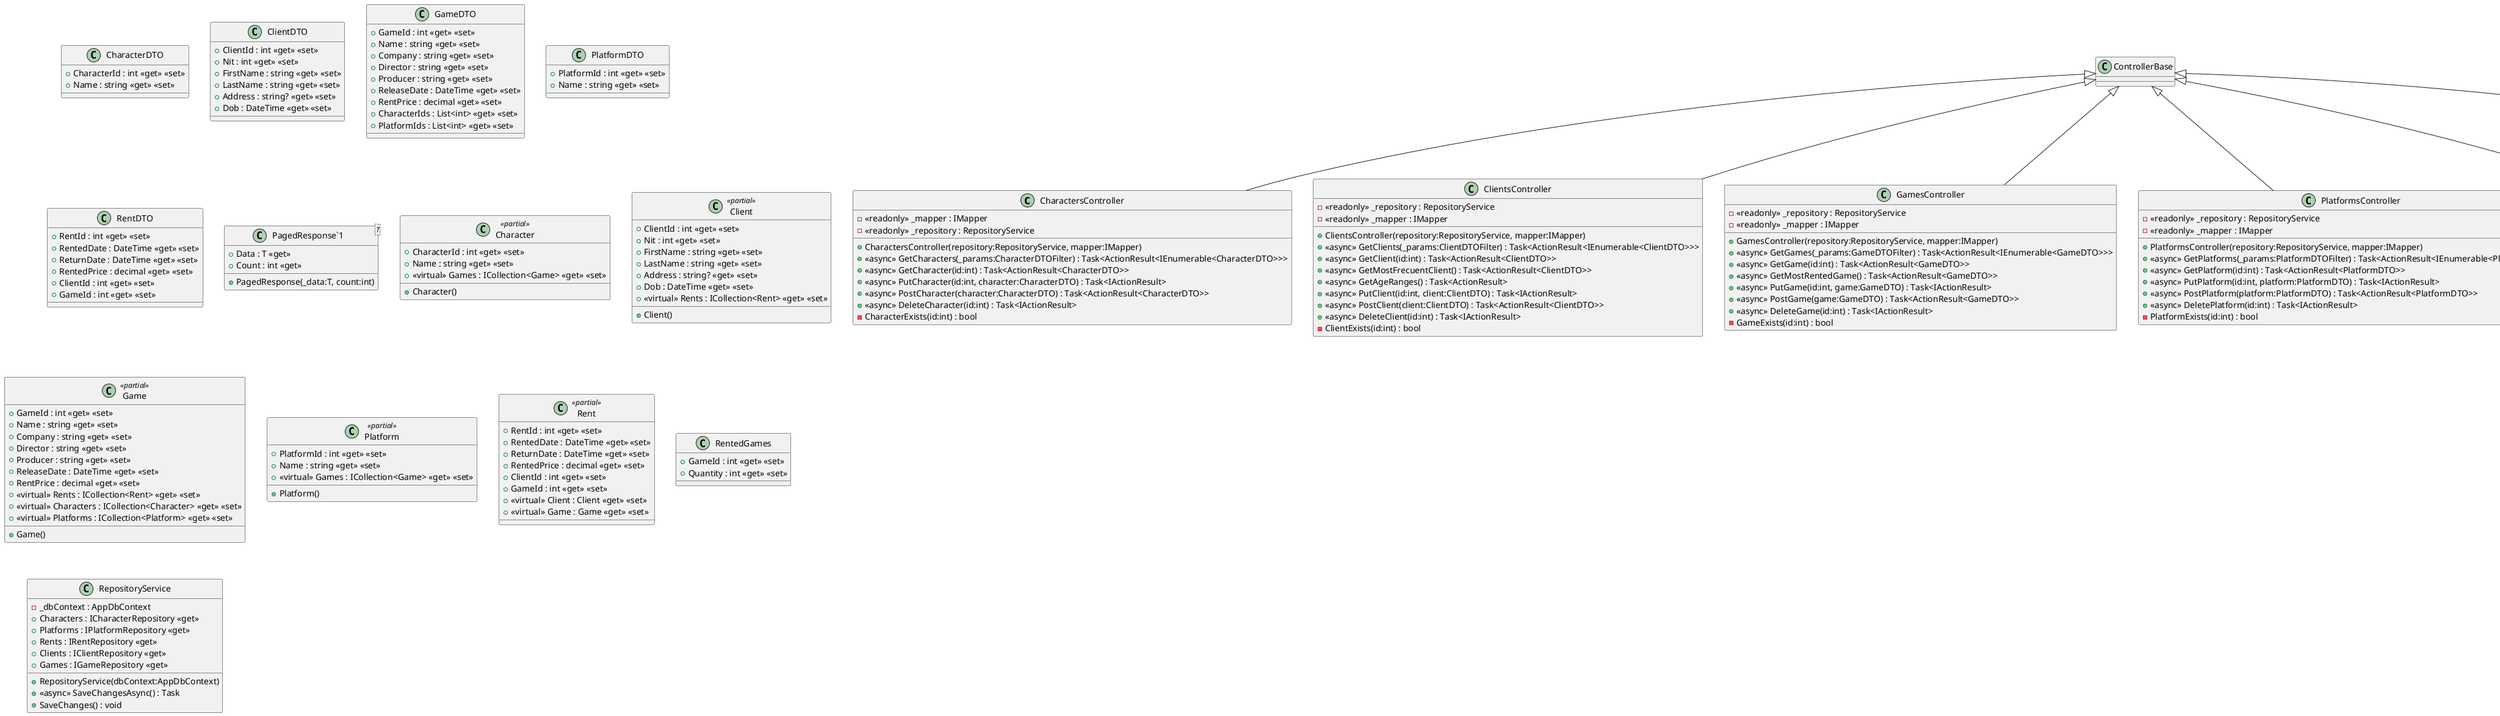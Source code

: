 @startuml
class CharactersController {
    - <<readonly>> _mapper : IMapper
    - <<readonly>> _repository : RepositoryService
    + CharactersController(repository:RepositoryService, mapper:IMapper)
    + <<async>> GetCharacters(_params:CharacterDTOFilter) : Task<ActionResult<IEnumerable<CharacterDTO>>>
    + <<async>> GetCharacter(id:int) : Task<ActionResult<CharacterDTO>>
    + <<async>> PutCharacter(id:int, character:CharacterDTO) : Task<IActionResult>
    + <<async>> PostCharacter(character:CharacterDTO) : Task<ActionResult<CharacterDTO>>
    + <<async>> DeleteCharacter(id:int) : Task<IActionResult>
    - CharacterExists(id:int) : bool
}
ControllerBase <|-- CharactersController
class ClientsController {
    - <<readonly>> _repository : RepositoryService
    - <<readonly>> _mapper : IMapper
    + ClientsController(repository:RepositoryService, mapper:IMapper)
    + <<async>> GetClients(_params:ClientDTOFilter) : Task<ActionResult<IEnumerable<ClientDTO>>>
    + <<async>> GetClient(id:int) : Task<ActionResult<ClientDTO>>
    + <<async>> GetMostFrecuentClient() : Task<ActionResult<ClientDTO>>
    + <<async>> GetAgeRanges() : Task<ActionResult>
    + <<async>> PutClient(id:int, client:ClientDTO) : Task<IActionResult>
    + <<async>> PostClient(client:ClientDTO) : Task<ActionResult<ClientDTO>>
    + <<async>> DeleteClient(id:int) : Task<IActionResult>
    - ClientExists(id:int) : bool
}
ControllerBase <|-- ClientsController
class GamesController {
    - <<readonly>> _repository : RepositoryService
    - <<readonly>> _mapper : IMapper
    + GamesController(repository:RepositoryService, mapper:IMapper)
    + <<async>> GetGames(_params:GameDTOFilter) : Task<ActionResult<IEnumerable<GameDTO>>>
    + <<async>> GetGame(id:int) : Task<ActionResult<GameDTO>>
    + <<async>> GetMostRentedGame() : Task<ActionResult<GameDTO>>
    + <<async>> PutGame(id:int, game:GameDTO) : Task<IActionResult>
    + <<async>> PostGame(game:GameDTO) : Task<ActionResult<GameDTO>>
    + <<async>> DeleteGame(id:int) : Task<IActionResult>
    - GameExists(id:int) : bool
}
ControllerBase <|-- GamesController
class PlatformsController {
    - <<readonly>> _repository : RepositoryService
    - <<readonly>> _mapper : IMapper
    + PlatformsController(repository:RepositoryService, mapper:IMapper)
    + <<async>> GetPlatforms(_params:PlatformDTOFilter) : Task<ActionResult<IEnumerable<PlatformDTO>>>
    + <<async>> GetPlatform(id:int) : Task<ActionResult<PlatformDTO>>
    + <<async>> PutPlatform(id:int, platform:PlatformDTO) : Task<IActionResult>
    + <<async>> PostPlatform(platform:PlatformDTO) : Task<ActionResult<PlatformDTO>>
    + <<async>> DeletePlatform(id:int) : Task<IActionResult>
    - PlatformExists(id:int) : bool
}
ControllerBase <|-- PlatformsController
class RentsController {
    - <<readonly>> _repository : RepositoryService
    - <<readonly>> _mapper : IMapper
    + RentsController(repository:RepositoryService, mapper:IMapper)
    + <<async>> GetRents(_params:RentDTOFilter) : Task<ActionResult<IEnumerable<RentDTO>>>
    + <<async>> GetRent(id:int) : Task<ActionResult<RentDTO>>
    + <<async>> GetLeastSoldGame(minAge:int, maxAge:int) : Task<ActionResult<Game>>
    + <<async>> PutRent(id:int, rent:RentDTO) : Task<IActionResult>
    + <<async>> PostRent(rent:RentDTO) : Task<ActionResult<RentDTO>>
    + <<async>> DeleteRent(id:int) : Task<IActionResult>
    - RentExists(id:int) : bool
}
ControllerBase <|-- RentsController
class ServiceController {
    - <<readonly>> _mapper : IMapper
    - <<readonly>> _repository : RepositoryService
    + ServiceController(repository:RepositoryService, mapper:IMapper)
    + <<async>> GetBalance(id:int, rentIds:List<int>) : Task<ActionResult<decimal>>
    + <<async>> GetRentsInfo(id:int, rentIds:List<int>, filter:RentDTOFilter) : Task<ActionResult>
}
ControllerBase <|-- ServiceController
class AppDbContext <<partial>> {
    + AppDbContext()
    - <<readonly>> _connectionString : string = ""
    + AppDbContext(options:DbContextOptions<AppDbContext>, config:IConfiguration)
    + <<virtual>> Characters : DbSet<Character> <<get>> <<set>>
    + <<virtual>> Clients : DbSet<Client> <<get>> <<set>>
    + <<virtual>> Games : DbSet<Game> <<get>> <<set>>
    + <<virtual>> Platforms : DbSet<Platform> <<get>> <<set>>
    + <<virtual>> Rents : DbSet<Rent> <<get>> <<set>>
    # <<override>> OnConfiguring(optionsBuilder:DbContextOptionsBuilder) : void
    # <<override>> OnModelCreating(modelBuilder:ModelBuilder) : void
    <<partial>> OnModelCreatingPartial(modelBuilder:ModelBuilder) : void
}
DbContext <|-- AppDbContext
class CharacterDTO {
    + CharacterId : int <<get>> <<set>>
    + Name : string <<get>> <<set>>
}
class ClientDTO {
    + ClientId : int <<get>> <<set>>
    + Nit : int <<get>> <<set>>
    + FirstName : string <<get>> <<set>>
    + LastName : string <<get>> <<set>>
    + Address : string? <<get>> <<set>>
    + Dob : DateTime <<get>> <<set>>
}
class GameDTO {
    + GameId : int <<get>> <<set>>
    + Name : string <<get>> <<set>>
    + Company : string <<get>> <<set>>
    + Director : string <<get>> <<set>>
    + Producer : string <<get>> <<set>>
    + ReleaseDate : DateTime <<get>> <<set>>
    + RentPrice : decimal <<get>> <<set>>
    + CharacterIds : List<int> <<get>> <<set>>
    + PlatformIds : List<int> <<get>> <<set>>
}
class PlatformDTO {
    + PlatformId : int <<get>> <<set>>
    + Name : string <<get>> <<set>>
}
class RentDTO {
    + RentId : int <<get>> <<set>>
    + RentedDate : DateTime <<get>> <<set>>
    + ReturnDate : DateTime <<get>> <<set>>
    + RentedPrice : decimal <<get>> <<set>>
    + ClientId : int <<get>> <<set>>
    + GameId : int <<get>> <<set>>
}
class "PagedList`1"<T> {
    + CurrentPage : int <<get>>
    + TotalPages : int <<get>>
    + PageSize : int <<get>>
    + TotalCount : int <<get>>
    + HasPreviousPage : bool <<get>>
    + HasNextPage : bool <<get>>
    + PagedList(items:List<T>, count:int, pageNumber:int, pageSize:int)
    + {static} <<async>> ToPagedList(source:IQueryable<T>, pageNumber:int, pageSize:int) : Task<PagedList<T>>
}
"List`1" "<T>" <|-- "PagedList`1"
class "PagedResponse`1"<T> {
    + Data : T <<get>>
    + Count : int <<get>>
    + PagedResponse(_data:T, count:int)
}
class Character <<partial>> {
    + Character()
    + CharacterId : int <<get>> <<set>>
    + Name : string <<get>> <<set>>
    + <<virtual>> Games : ICollection<Game> <<get>> <<set>>
}
class Client <<partial>> {
    + Client()
    + ClientId : int <<get>> <<set>>
    + Nit : int <<get>> <<set>>
    + FirstName : string <<get>> <<set>>
    + LastName : string <<get>> <<set>>
    + Address : string? <<get>> <<set>>
    + Dob : DateTime <<get>> <<set>>
    + <<virtual>> Rents : ICollection<Rent> <<get>> <<set>>
}
class Game <<partial>> {
    + Game()
    + GameId : int <<get>> <<set>>
    + Name : string <<get>> <<set>>
    + Company : string <<get>> <<set>>
    + Director : string <<get>> <<set>>
    + Producer : string <<get>> <<set>>
    + ReleaseDate : DateTime <<get>> <<set>>
    + RentPrice : decimal <<get>> <<set>>
    + <<virtual>> Rents : ICollection<Rent> <<get>> <<set>>
    + <<virtual>> Characters : ICollection<Character> <<get>> <<set>>
    + <<virtual>> Platforms : ICollection<Platform> <<get>> <<set>>
}
class Platform <<partial>> {
    + Platform()
    + PlatformId : int <<get>> <<set>>
    + Name : string <<get>> <<set>>
    + <<virtual>> Games : ICollection<Game> <<get>> <<set>>
}
class Rent <<partial>> {
    + RentId : int <<get>> <<set>>
    + RentedDate : DateTime <<get>> <<set>>
    + ReturnDate : DateTime <<get>> <<set>>
    + RentedPrice : decimal <<get>> <<set>>
    + ClientId : int <<get>> <<set>>
    + GameId : int <<get>> <<set>>
    + <<virtual>> Client : Client <<get>> <<set>>
    + <<virtual>> Game : Game <<get>> <<set>>
}
class CharacterProfile {
    + CharacterProfile()
}
Profile <|-- CharacterProfile
class ClientProfile {
    + ClientProfile()
}
Profile <|-- ClientProfile
class GameProfile {
    + GameProfile()
}
Profile <|-- GameProfile
class PlatformProfile {
    + PlatformProfile()
}
Profile <|-- PlatformProfile
class RentProfile {
    + RentProfile()
}
Profile <|-- RentProfile
class CharacterRepository {
    + CharacterRepository(appDbContext:AppDbContext)
    + GetAllCharacters(_params:CharacterDTOFilter) : Task<PagedList<Character>>
    + GetByIdAsync(id:int) : ValueTask<Character?>
    + GetById(id:int) : Character?
}
"RepositoryBase`1" "<Character>" <|-- CharacterRepository
ICharacterRepository <|-- CharacterRepository
class ClientRepository {
    + ClientRepository(_dbContext:AppDbContext)
    + GetAllClients(_params:ClientDTOFilter) : Task<PagedList<Client>>
    + GetById(id:int) : Client?
    + GetByIdAsync(id:int) : ValueTask<Client?>
}
"RepositoryBase`1" "<Client>" <|-- ClientRepository
IClientRepository <|-- ClientRepository
class GameRepository {
    + GameRepository(_dbContext:AppDbContext)
    + GetAllGames(_params:GameDTOFilter) : Task<PagedList<Game>>
    + GetById(id:int) : Game?
    + GetByIdAsync(id:int) : Task<Game?>
}
"RepositoryBase`1" "<Game>" <|-- GameRepository
IGameRepository <|-- GameRepository
interface ICharacterRepository {
    GetAllCharacters(_params:CharacterDTOFilter) : Task<PagedList<Character>>
    GetByIdAsync(id:int) : ValueTask<Character?>
    GetById(id:int) : Character?
}
"IRepository`1" "<Character>" <|-- ICharacterRepository
interface IClientRepository {
    GetAllClients(_params:ClientDTOFilter) : Task<PagedList<Client>>
    GetByIdAsync(id:int) : ValueTask<Client?>
    GetById(id:int) : Client?
}
"IRepository`1" "<Client>" <|-- IClientRepository
interface IGameRepository {
    GetAllGames(_params:GameDTOFilter) : Task<PagedList<Game>>
    GetByIdAsync(id:int) : Task<Game?>
    GetById(id:int) : Game?
}
"IRepository`1" "<Game>" <|-- IGameRepository
interface IPlatformRepository {
    GetAllPlataforms(_params:PlatformDTOFilter) : Task<PagedList<Platform>>
    GetByIdAsync(id:int) : ValueTask<Platform?>
    GetById(id:int) : Platform?
}
"IRepository`1" "<Platform>" <|-- IPlatformRepository
interface IRentRepository {
    GetAllRents(_params:RentDTOFilter) : Task<PagedList<Rent>>
    GetLeastRented(minAge:int, maxAge:int) : Task<RentedGames?>
    GetByIdAsync(id:int) : ValueTask<Rent?>
    GetById(id:int) : Rent?
}
"IRepository`1" "<Rent>" <|-- IRentRepository
interface "IRepository`1"<T> {
    GetAll() : IQueryable<T>
    FindByCondition(expression:Expression<Func<T,bool>>) : IQueryable<T>
    Create(entity:T) : void
    Update(entity:T) : void
    Delete(entity:T) : void
}
class PlatformRepository {
    + PlatformRepository(appDbContext:AppDbContext)
    + GetAllPlataforms(_params:PlatformDTOFilter) : Task<PagedList<Platform>>
    + GetById(id:int) : Platform?
    + GetByIdAsync(id:int) : ValueTask<Platform?>
}
"RepositoryBase`1" "<Platform>" <|-- PlatformRepository
IPlatformRepository <|-- PlatformRepository
class RentedGames {
    + GameId : int <<get>> <<set>>
    + Quantity : int <<get>> <<set>>
}
class RentRepository {
    + RentRepository(appDbContext:AppDbContext)
    + GetAllRents(_params:RentDTOFilter) : Task<PagedList<Rent>>
    + GetById(id:int) : Rent?
    + GetByIdAsync(id:int) : ValueTask<Rent?>
    + GetLeastRented(minAge:int, maxAge:int) : Task<RentedGames?>
}
"RepositoryBase`1" "<Rent>" <|-- RentRepository
IRentRepository <|-- RentRepository
abstract class "RepositoryBase`1"<T> {
    # DbContext : AppDbContext <<get>> <<set>>
    + RepositoryBase(_dbContext:AppDbContext)
    + GetAll() : IQueryable<T>
    + FindByCondition(expression:Expression<Func<T, bool>>) : IQueryable<T>
    + Create(entity:T) : void
    + Update(entity:T) : void
    + Delete(entity:T) : void
}
"IRepository`1" "<T>" <|-- "RepositoryBase`1"
class RepositoryService {
    - _dbContext : AppDbContext
    + Characters : ICharacterRepository <<get>>
    + Platforms : IPlatformRepository <<get>>
    + Rents : IRentRepository <<get>>
    + Clients : IClientRepository <<get>>
    + Games : IGameRepository <<get>>
    + RepositoryService(dbContext:AppDbContext)
    + <<async>> SaveChangesAsync() : Task
    + SaveChanges() : void
}
@enduml
